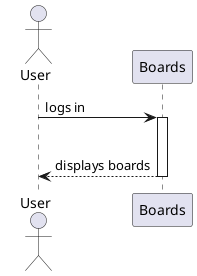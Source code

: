@startuml
'http://plantuml.com/skinparam.html

actor "User" as user
participant "Boards" as Boards

user -> Boards: logs in

alt filtered
activate Boards
Boards --> user: displays boards
deactivate Boards

@enduml
